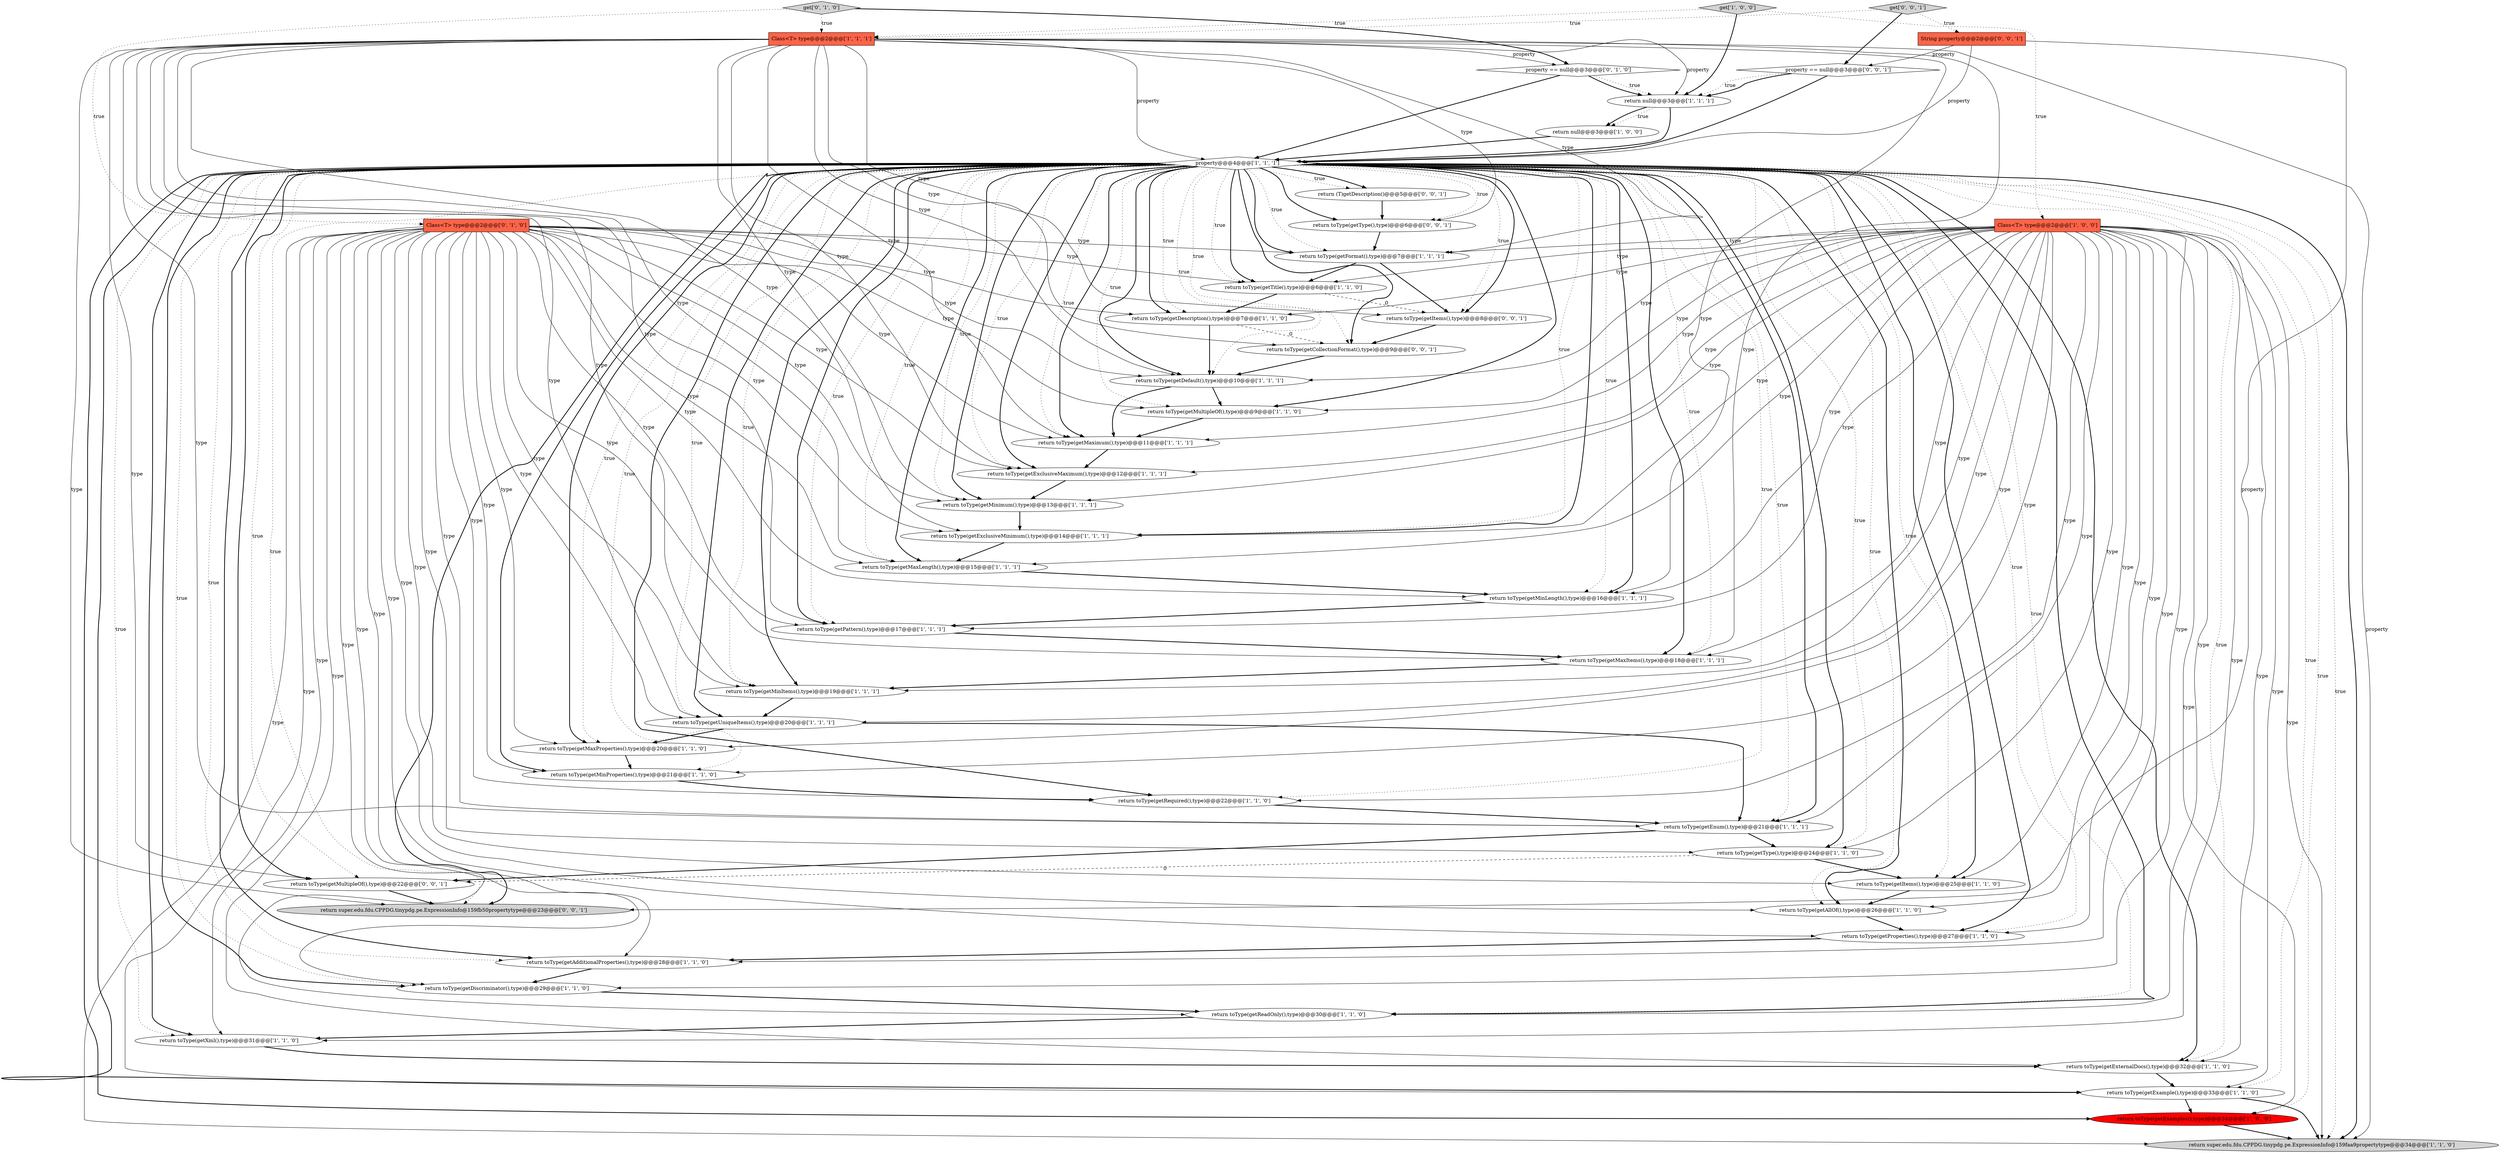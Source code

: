 digraph {
38 [style = filled, label = "property == null@@@3@@@['0', '1', '0']", fillcolor = white, shape = diamond image = "AAA0AAABBB2BBB"];
10 [style = filled, label = "return toType(getExamples(),type)@@@34@@@['1', '0', '0']", fillcolor = red, shape = ellipse image = "AAA1AAABBB1BBB"];
11 [style = filled, label = "return toType(getMinProperties(),type)@@@21@@@['1', '1', '0']", fillcolor = white, shape = ellipse image = "AAA0AAABBB1BBB"];
31 [style = filled, label = "return toType(getEnum(),type)@@@21@@@['1', '1', '1']", fillcolor = white, shape = ellipse image = "AAA0AAABBB1BBB"];
33 [style = filled, label = "return toType(getDescription(),type)@@@7@@@['1', '1', '0']", fillcolor = white, shape = ellipse image = "AAA0AAABBB1BBB"];
5 [style = filled, label = "property@@@4@@@['1', '1', '1']", fillcolor = white, shape = diamond image = "AAA0AAABBB1BBB"];
9 [style = filled, label = "return toType(getExample(),type)@@@33@@@['1', '1', '0']", fillcolor = white, shape = ellipse image = "AAA0AAABBB1BBB"];
37 [style = filled, label = "Class<T> type@@@2@@@['0', '1', '0']", fillcolor = tomato, shape = box image = "AAA0AAABBB2BBB"];
42 [style = filled, label = "String property@@@2@@@['0', '0', '1']", fillcolor = tomato, shape = box image = "AAA0AAABBB3BBB"];
40 [style = filled, label = "return (T)getDescription()@@@5@@@['0', '0', '1']", fillcolor = white, shape = ellipse image = "AAA0AAABBB3BBB"];
2 [style = filled, label = "return toType(getMinimum(),type)@@@13@@@['1', '1', '1']", fillcolor = white, shape = ellipse image = "AAA0AAABBB1BBB"];
13 [style = filled, label = "return toType(getXml(),type)@@@31@@@['1', '1', '0']", fillcolor = white, shape = ellipse image = "AAA0AAABBB1BBB"];
3 [style = filled, label = "return toType(getType(),type)@@@24@@@['1', '1', '0']", fillcolor = white, shape = ellipse image = "AAA0AAABBB1BBB"];
23 [style = filled, label = "return toType(getExclusiveMinimum(),type)@@@14@@@['1', '1', '1']", fillcolor = white, shape = ellipse image = "AAA0AAABBB1BBB"];
32 [style = filled, label = "Class<T> type@@@2@@@['1', '1', '1']", fillcolor = tomato, shape = box image = "AAA0AAABBB1BBB"];
22 [style = filled, label = "return toType(getExclusiveMaximum(),type)@@@12@@@['1', '1', '1']", fillcolor = white, shape = ellipse image = "AAA0AAABBB1BBB"];
18 [style = filled, label = "return toType(getMinLength(),type)@@@16@@@['1', '1', '1']", fillcolor = white, shape = ellipse image = "AAA0AAABBB1BBB"];
12 [style = filled, label = "Class<T> type@@@2@@@['1', '0', '0']", fillcolor = tomato, shape = box image = "AAA0AAABBB1BBB"];
39 [style = filled, label = "get['0', '1', '0']", fillcolor = lightgray, shape = diamond image = "AAA0AAABBB2BBB"];
27 [style = filled, label = "return toType(getTitle(),type)@@@6@@@['1', '1', '0']", fillcolor = white, shape = ellipse image = "AAA0AAABBB1BBB"];
8 [style = filled, label = "return toType(getReadOnly(),type)@@@30@@@['1', '1', '0']", fillcolor = white, shape = ellipse image = "AAA0AAABBB1BBB"];
47 [style = filled, label = "return super.edu.fdu.CPPDG.tinypdg.pe.ExpressionInfo@159fb50propertytype@@@23@@@['0', '0', '1']", fillcolor = lightgray, shape = ellipse image = "AAA0AAABBB3BBB"];
34 [style = filled, label = "return toType(getFormat(),type)@@@7@@@['1', '1', '1']", fillcolor = white, shape = ellipse image = "AAA0AAABBB1BBB"];
28 [style = filled, label = "return toType(getDefault(),type)@@@10@@@['1', '1', '1']", fillcolor = white, shape = ellipse image = "AAA0AAABBB1BBB"];
45 [style = filled, label = "return toType(getMultipleOf(),type)@@@22@@@['0', '0', '1']", fillcolor = white, shape = ellipse image = "AAA0AAABBB3BBB"];
17 [style = filled, label = "return null@@@3@@@['1', '0', '0']", fillcolor = white, shape = ellipse image = "AAA0AAABBB1BBB"];
35 [style = filled, label = "return toType(getItems(),type)@@@25@@@['1', '1', '0']", fillcolor = white, shape = ellipse image = "AAA0AAABBB1BBB"];
26 [style = filled, label = "get['1', '0', '0']", fillcolor = lightgray, shape = diamond image = "AAA0AAABBB1BBB"];
20 [style = filled, label = "return toType(getRequired(),type)@@@22@@@['1', '1', '0']", fillcolor = white, shape = ellipse image = "AAA0AAABBB1BBB"];
4 [style = filled, label = "return super.edu.fdu.CPPDG.tinypdg.pe.ExpressionInfo@159faa9propertytype@@@34@@@['1', '1', '0']", fillcolor = lightgray, shape = ellipse image = "AAA0AAABBB1BBB"];
43 [style = filled, label = "get['0', '0', '1']", fillcolor = lightgray, shape = diamond image = "AAA0AAABBB3BBB"];
25 [style = filled, label = "return toType(getExternalDocs(),type)@@@32@@@['1', '1', '0']", fillcolor = white, shape = ellipse image = "AAA0AAABBB1BBB"];
0 [style = filled, label = "return toType(getMaxProperties(),type)@@@20@@@['1', '1', '0']", fillcolor = white, shape = ellipse image = "AAA0AAABBB1BBB"];
6 [style = filled, label = "return toType(getAllOf(),type)@@@26@@@['1', '1', '0']", fillcolor = white, shape = ellipse image = "AAA0AAABBB1BBB"];
41 [style = filled, label = "return toType(getItems(),type)@@@8@@@['0', '0', '1']", fillcolor = white, shape = ellipse image = "AAA0AAABBB3BBB"];
24 [style = filled, label = "return toType(getMultipleOf(),type)@@@9@@@['1', '1', '0']", fillcolor = white, shape = ellipse image = "AAA0AAABBB1BBB"];
30 [style = filled, label = "return toType(getPattern(),type)@@@17@@@['1', '1', '1']", fillcolor = white, shape = ellipse image = "AAA0AAABBB1BBB"];
19 [style = filled, label = "return toType(getMaxLength(),type)@@@15@@@['1', '1', '1']", fillcolor = white, shape = ellipse image = "AAA0AAABBB1BBB"];
1 [style = filled, label = "return toType(getAdditionalProperties(),type)@@@28@@@['1', '1', '0']", fillcolor = white, shape = ellipse image = "AAA0AAABBB1BBB"];
36 [style = filled, label = "return toType(getProperties(),type)@@@27@@@['1', '1', '0']", fillcolor = white, shape = ellipse image = "AAA0AAABBB1BBB"];
44 [style = filled, label = "return toType(getCollectionFormat(),type)@@@9@@@['0', '0', '1']", fillcolor = white, shape = ellipse image = "AAA0AAABBB3BBB"];
29 [style = filled, label = "return toType(getMaximum(),type)@@@11@@@['1', '1', '1']", fillcolor = white, shape = ellipse image = "AAA0AAABBB1BBB"];
7 [style = filled, label = "return toType(getMinItems(),type)@@@19@@@['1', '1', '1']", fillcolor = white, shape = ellipse image = "AAA0AAABBB1BBB"];
16 [style = filled, label = "return toType(getMaxItems(),type)@@@18@@@['1', '1', '1']", fillcolor = white, shape = ellipse image = "AAA0AAABBB1BBB"];
48 [style = filled, label = "return toType(getType(),type)@@@6@@@['0', '0', '1']", fillcolor = white, shape = ellipse image = "AAA0AAABBB3BBB"];
15 [style = filled, label = "return toType(getDiscriminator(),type)@@@29@@@['1', '1', '0']", fillcolor = white, shape = ellipse image = "AAA0AAABBB1BBB"];
14 [style = filled, label = "return toType(getUniqueItems(),type)@@@20@@@['1', '1', '1']", fillcolor = white, shape = ellipse image = "AAA0AAABBB1BBB"];
21 [style = filled, label = "return null@@@3@@@['1', '1', '1']", fillcolor = white, shape = ellipse image = "AAA0AAABBB1BBB"];
46 [style = filled, label = "property == null@@@3@@@['0', '0', '1']", fillcolor = white, shape = diamond image = "AAA0AAABBB3BBB"];
42->5 [style = solid, label="property"];
5->3 [style = bold, label=""];
37->4 [style = solid, label="type"];
12->23 [style = solid, label="type"];
5->18 [style = dotted, label="true"];
5->20 [style = bold, label=""];
5->9 [style = bold, label=""];
46->5 [style = bold, label=""];
32->41 [style = solid, label="type"];
5->19 [style = dotted, label="true"];
37->7 [style = solid, label="type"];
5->23 [style = dotted, label="true"];
5->1 [style = dotted, label="true"];
26->12 [style = dotted, label="true"];
16->7 [style = bold, label=""];
12->1 [style = solid, label="type"];
18->30 [style = bold, label=""];
5->15 [style = bold, label=""];
32->21 [style = solid, label="property"];
37->18 [style = solid, label="type"];
5->45 [style = bold, label=""];
12->36 [style = solid, label="type"];
32->2 [style = solid, label="type"];
9->10 [style = bold, label=""];
5->28 [style = bold, label=""];
5->48 [style = dotted, label="true"];
5->34 [style = bold, label=""];
7->14 [style = bold, label=""];
42->47 [style = solid, label="property"];
3->35 [style = bold, label=""];
37->35 [style = solid, label="type"];
12->13 [style = solid, label="type"];
5->24 [style = dotted, label="true"];
32->34 [style = solid, label="type"];
37->8 [style = solid, label="type"];
12->2 [style = solid, label="type"];
5->13 [style = dotted, label="true"];
5->11 [style = dotted, label="true"];
32->19 [style = solid, label="type"];
37->23 [style = solid, label="type"];
32->5 [style = solid, label="property"];
38->21 [style = dotted, label="true"];
46->21 [style = bold, label=""];
5->0 [style = bold, label=""];
5->22 [style = dotted, label="true"];
12->20 [style = solid, label="type"];
39->38 [style = bold, label=""];
5->9 [style = dotted, label="true"];
27->33 [style = bold, label=""];
5->30 [style = bold, label=""];
12->19 [style = solid, label="type"];
37->27 [style = solid, label="type"];
32->44 [style = solid, label="type"];
32->4 [style = solid, label="property"];
5->29 [style = dotted, label="true"];
5->36 [style = bold, label=""];
48->34 [style = bold, label=""];
5->44 [style = dotted, label="true"];
5->29 [style = bold, label=""];
5->10 [style = bold, label=""];
13->25 [style = bold, label=""];
32->16 [style = solid, label="type"];
17->5 [style = bold, label=""];
19->18 [style = bold, label=""];
12->22 [style = solid, label="type"];
33->44 [style = dashed, label="0"];
37->20 [style = solid, label="type"];
5->33 [style = bold, label=""];
12->16 [style = solid, label="type"];
5->23 [style = bold, label=""];
37->6 [style = solid, label="type"];
12->25 [style = solid, label="type"];
33->28 [style = bold, label=""];
5->6 [style = dotted, label="true"];
32->7 [style = solid, label="type"];
37->9 [style = solid, label="type"];
21->17 [style = dotted, label="true"];
5->33 [style = dotted, label="true"];
43->32 [style = dotted, label="true"];
37->11 [style = solid, label="type"];
32->22 [style = solid, label="type"];
5->3 [style = dotted, label="true"];
12->30 [style = solid, label="type"];
20->31 [style = bold, label=""];
37->13 [style = solid, label="type"];
43->46 [style = bold, label=""];
5->4 [style = dotted, label="true"];
5->25 [style = bold, label=""];
12->4 [style = solid, label="type"];
2->23 [style = bold, label=""];
5->36 [style = dotted, label="true"];
5->1 [style = bold, label=""];
12->18 [style = solid, label="type"];
37->33 [style = solid, label="type"];
5->34 [style = dotted, label="true"];
5->6 [style = bold, label=""];
5->25 [style = dotted, label="true"];
26->32 [style = dotted, label="true"];
5->7 [style = dotted, label="true"];
32->45 [style = solid, label="type"];
28->24 [style = bold, label=""];
5->7 [style = bold, label=""];
5->30 [style = dotted, label="true"];
46->21 [style = dotted, label="true"];
5->11 [style = bold, label=""];
5->8 [style = dotted, label="true"];
31->3 [style = bold, label=""];
5->22 [style = bold, label=""];
12->28 [style = solid, label="type"];
32->47 [style = solid, label="type"];
38->5 [style = bold, label=""];
28->29 [style = bold, label=""];
37->3 [style = solid, label="type"];
37->34 [style = solid, label="type"];
22->2 [style = bold, label=""];
32->23 [style = solid, label="type"];
27->41 [style = dashed, label="0"];
5->41 [style = dotted, label="true"];
37->30 [style = solid, label="type"];
5->10 [style = dotted, label="true"];
5->31 [style = dotted, label="true"];
25->9 [style = bold, label=""];
0->11 [style = bold, label=""];
37->31 [style = solid, label="type"];
5->18 [style = bold, label=""];
5->0 [style = dotted, label="true"];
37->28 [style = solid, label="type"];
32->18 [style = solid, label="type"];
5->15 [style = dotted, label="true"];
12->6 [style = solid, label="type"];
12->24 [style = solid, label="type"];
26->21 [style = bold, label=""];
5->16 [style = bold, label=""];
37->16 [style = solid, label="type"];
12->35 [style = solid, label="type"];
21->5 [style = bold, label=""];
5->19 [style = bold, label=""];
39->37 [style = dotted, label="true"];
5->35 [style = dotted, label="true"];
32->29 [style = solid, label="type"];
12->0 [style = solid, label="type"];
5->44 [style = bold, label=""];
12->15 [style = solid, label="type"];
32->28 [style = solid, label="type"];
12->11 [style = solid, label="type"];
32->14 [style = solid, label="type"];
5->45 [style = dotted, label="true"];
32->31 [style = solid, label="type"];
5->24 [style = bold, label=""];
5->27 [style = dotted, label="true"];
5->16 [style = dotted, label="true"];
5->13 [style = bold, label=""];
5->4 [style = bold, label=""];
23->19 [style = bold, label=""];
14->31 [style = bold, label=""];
37->36 [style = solid, label="type"];
12->7 [style = solid, label="type"];
12->14 [style = solid, label="type"];
12->9 [style = solid, label="type"];
5->40 [style = bold, label=""];
34->27 [style = bold, label=""];
5->28 [style = dotted, label="true"];
37->25 [style = solid, label="type"];
5->35 [style = bold, label=""];
15->8 [style = bold, label=""];
8->13 [style = bold, label=""];
37->19 [style = solid, label="type"];
5->2 [style = dotted, label="true"];
42->46 [style = solid, label="property"];
11->20 [style = bold, label=""];
5->14 [style = dotted, label="true"];
5->8 [style = bold, label=""];
37->1 [style = solid, label="type"];
12->33 [style = solid, label="type"];
5->40 [style = dotted, label="true"];
40->48 [style = bold, label=""];
12->10 [style = solid, label="type"];
35->6 [style = bold, label=""];
37->0 [style = solid, label="type"];
1->15 [style = bold, label=""];
9->4 [style = bold, label=""];
32->30 [style = solid, label="type"];
32->48 [style = solid, label="type"];
12->29 [style = solid, label="type"];
37->29 [style = solid, label="type"];
37->14 [style = solid, label="type"];
24->29 [style = bold, label=""];
34->41 [style = bold, label=""];
5->14 [style = bold, label=""];
43->42 [style = dotted, label="true"];
6->36 [style = bold, label=""];
36->1 [style = bold, label=""];
12->27 [style = solid, label="type"];
3->45 [style = dashed, label="0"];
5->47 [style = bold, label=""];
12->8 [style = solid, label="type"];
5->2 [style = bold, label=""];
5->41 [style = bold, label=""];
12->3 [style = solid, label="type"];
5->47 [style = dotted, label="true"];
5->31 [style = bold, label=""];
39->32 [style = dotted, label="true"];
14->0 [style = bold, label=""];
44->28 [style = bold, label=""];
45->47 [style = bold, label=""];
37->2 [style = solid, label="type"];
10->4 [style = bold, label=""];
5->48 [style = bold, label=""];
37->22 [style = solid, label="type"];
5->20 [style = dotted, label="true"];
38->21 [style = bold, label=""];
12->31 [style = solid, label="type"];
5->27 [style = bold, label=""];
29->22 [style = bold, label=""];
37->24 [style = solid, label="type"];
30->16 [style = bold, label=""];
41->44 [style = bold, label=""];
21->17 [style = bold, label=""];
31->45 [style = bold, label=""];
32->38 [style = solid, label="property"];
37->15 [style = solid, label="type"];
12->34 [style = solid, label="type"];
}
